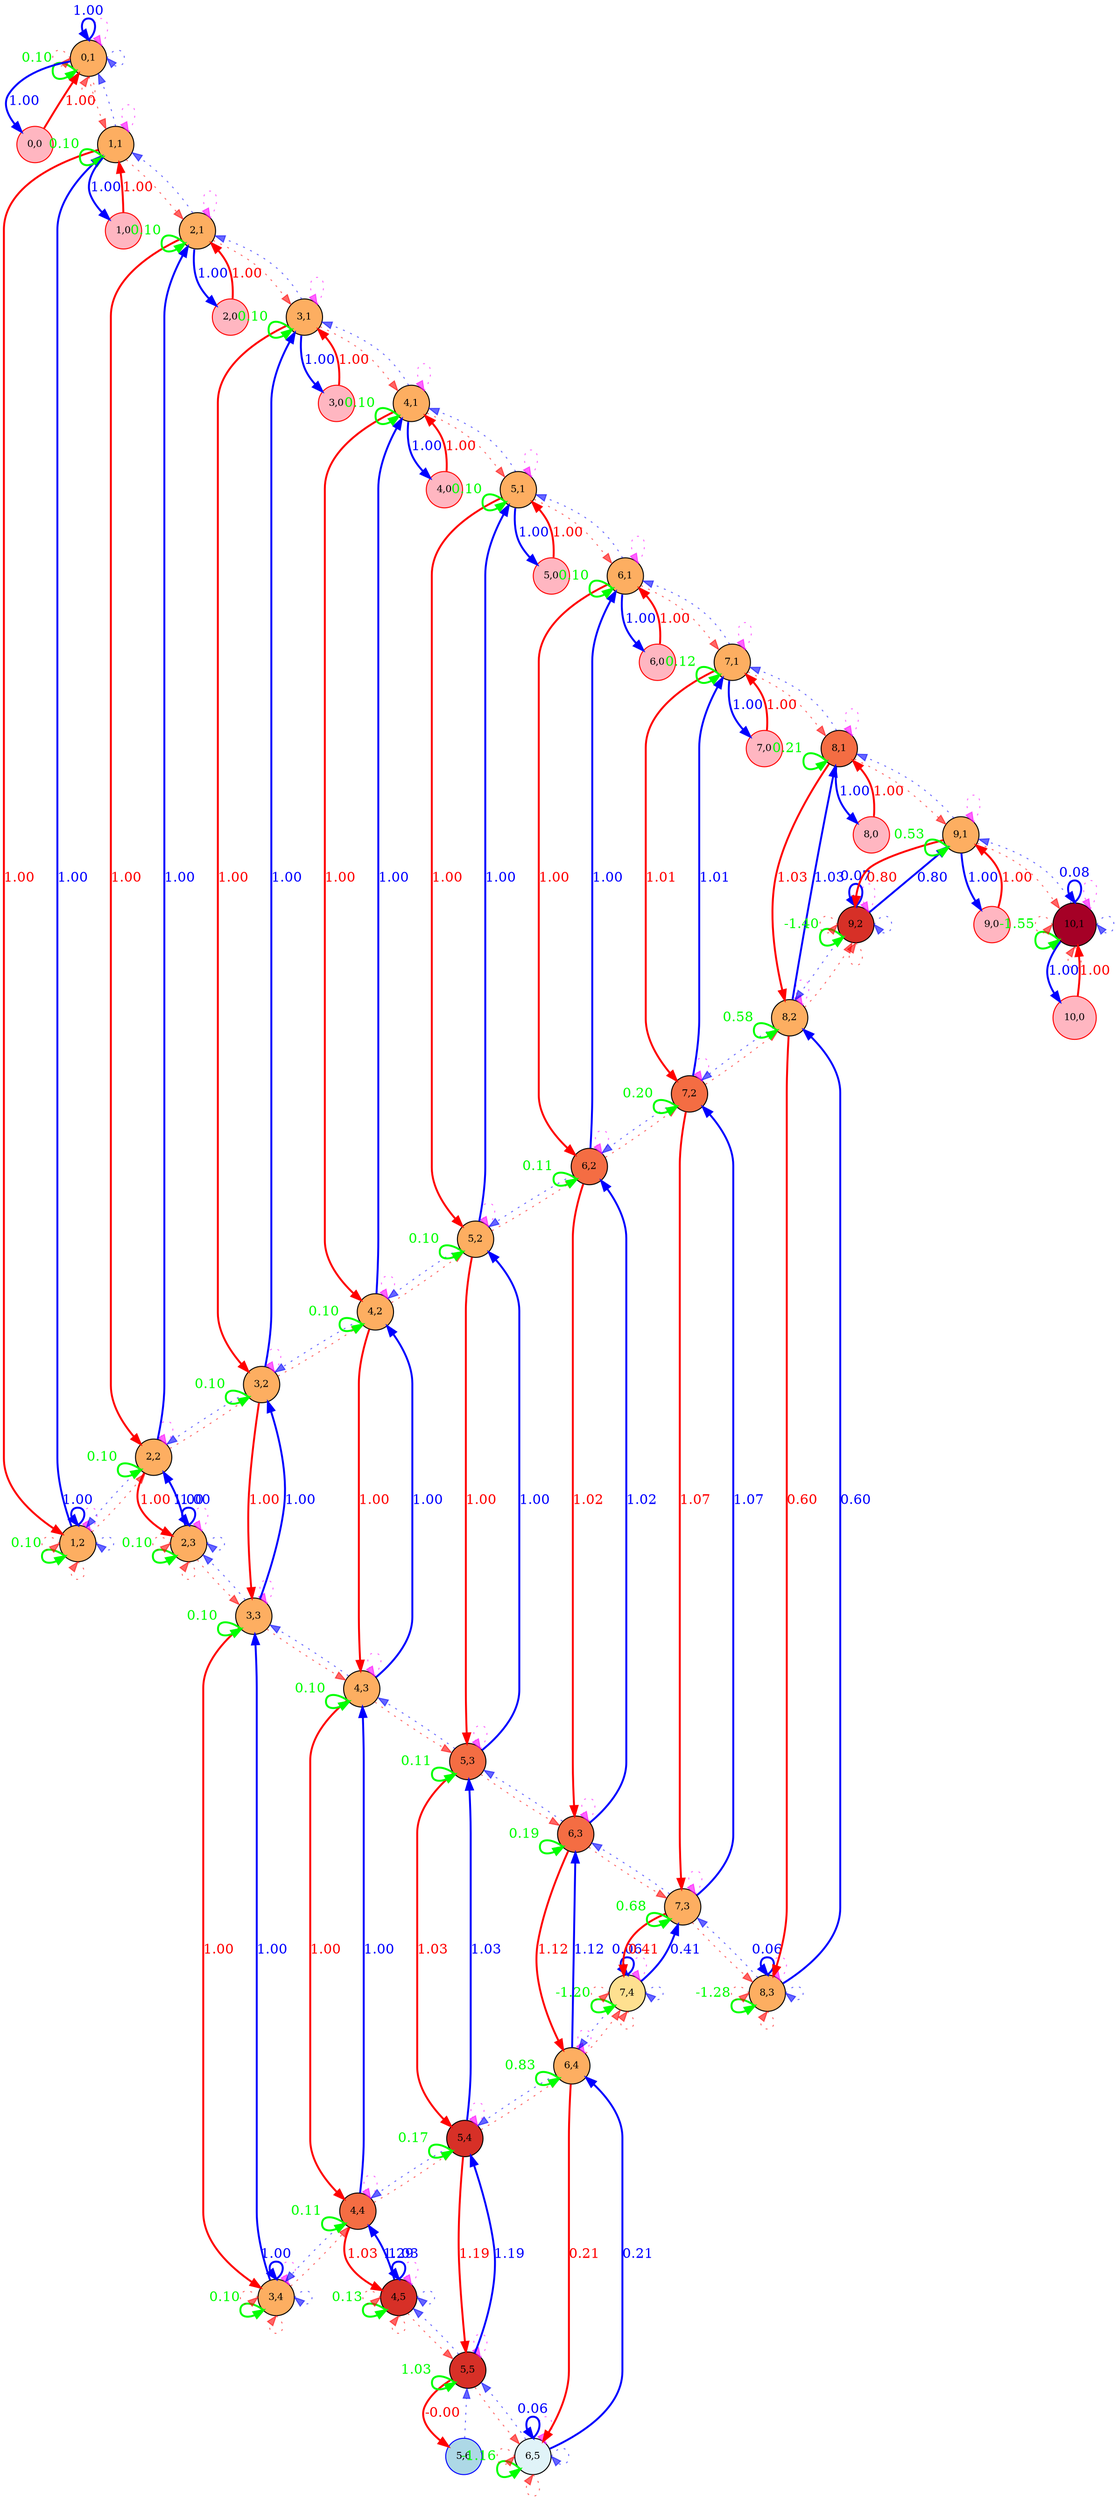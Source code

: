 digraph {
	splines=true
	"0,1" [label="0,1" color=black colorscheme=rdylbu10 fillcolor=4 fontsize=10 pos="0,1!" shape=circle style=filled]
	"0,0" [label="0,0" color=red fillcolor=lightpink fontsize=10 pos="0,0!" shape=circle style=filled]
	"1,2" [label="1,2" color=black colorscheme=rdylbu10 fillcolor=4 fontsize=10 pos="1,2!" shape=circle style=filled]
	"1,1" [label="1,1" color=black colorscheme=rdylbu10 fillcolor=4 fontsize=10 pos="1,1!" shape=circle style=filled]
	"1,0" [label="1,0" color=red fillcolor=lightpink fontsize=10 pos="1,0!" shape=circle style=filled]
	"2,3" [label="2,3" color=black colorscheme=rdylbu10 fillcolor=4 fontsize=10 pos="2,3!" shape=circle style=filled]
	"2,2" [label="2,2" color=black colorscheme=rdylbu10 fillcolor=4 fontsize=10 pos="2,2!" shape=circle style=filled]
	"2,1" [label="2,1" color=black colorscheme=rdylbu10 fillcolor=4 fontsize=10 pos="2,1!" shape=circle style=filled]
	"2,0" [label="2,0" color=red fillcolor=lightpink fontsize=10 pos="2,0!" shape=circle style=filled]
	"3,4" [label="3,4" color=black colorscheme=rdylbu10 fillcolor=4 fontsize=10 pos="3,4!" shape=circle style=filled]
	"3,3" [label="3,3" color=black colorscheme=rdylbu10 fillcolor=4 fontsize=10 pos="3,3!" shape=circle style=filled]
	"3,2" [label="3,2" color=black colorscheme=rdylbu10 fillcolor=4 fontsize=10 pos="3,2!" shape=circle style=filled]
	"3,1" [label="3,1" color=black colorscheme=rdylbu10 fillcolor=4 fontsize=10 pos="3,1!" shape=circle style=filled]
	"3,0" [label="3,0" color=red fillcolor=lightpink fontsize=10 pos="3,0!" shape=circle style=filled]
	"4,5" [label="4,5" color=black colorscheme=rdylbu10 fillcolor=2 fontsize=10 pos="4,5!" shape=circle style=filled]
	"4,4" [label="4,4" color=black colorscheme=rdylbu10 fillcolor=3 fontsize=10 pos="4,4!" shape=circle style=filled]
	"4,3" [label="4,3" color=black colorscheme=rdylbu10 fillcolor=4 fontsize=10 pos="4,3!" shape=circle style=filled]
	"4,2" [label="4,2" color=black colorscheme=rdylbu10 fillcolor=4 fontsize=10 pos="4,2!" shape=circle style=filled]
	"4,1" [label="4,1" color=black colorscheme=rdylbu10 fillcolor=4 fontsize=10 pos="4,1!" shape=circle style=filled]
	"4,0" [label="4,0" color=red fillcolor=lightpink fontsize=10 pos="4,0!" shape=circle style=filled]
	"5,6" [label="5,6" color=blue fillcolor=lightblue fontsize=10 pos="5,6!" shape=circle style=filled]
	"5,5" [label="5,5" color=black colorscheme=rdylbu10 fillcolor=2 fontsize=10 pos="5,5!" shape=circle style=filled]
	"5,4" [label="5,4" color=black colorscheme=rdylbu10 fillcolor=2 fontsize=10 pos="5,4!" shape=circle style=filled]
	"5,3" [label="5,3" color=black colorscheme=rdylbu10 fillcolor=3 fontsize=10 pos="5,3!" shape=circle style=filled]
	"5,2" [label="5,2" color=black colorscheme=rdylbu10 fillcolor=4 fontsize=10 pos="5,2!" shape=circle style=filled]
	"5,1" [label="5,1" color=black colorscheme=rdylbu10 fillcolor=4 fontsize=10 pos="5,1!" shape=circle style=filled]
	"5,0" [label="5,0" color=red fillcolor=lightpink fontsize=10 pos="5,0!" shape=circle style=filled]
	"6,5" [label="6,5" color=black colorscheme=rdylbu10 fillcolor=6 fontsize=10 pos="6,5!" shape=circle style=filled]
	"6,4" [label="6,4" color=black colorscheme=rdylbu10 fillcolor=4 fontsize=10 pos="6,4!" shape=circle style=filled]
	"6,3" [label="6,3" color=black colorscheme=rdylbu10 fillcolor=3 fontsize=10 pos="6,3!" shape=circle style=filled]
	"6,2" [label="6,2" color=black colorscheme=rdylbu10 fillcolor=3 fontsize=10 pos="6,2!" shape=circle style=filled]
	"6,1" [label="6,1" color=black colorscheme=rdylbu10 fillcolor=4 fontsize=10 pos="6,1!" shape=circle style=filled]
	"6,0" [label="6,0" color=red fillcolor=lightpink fontsize=10 pos="6,0!" shape=circle style=filled]
	"7,4" [label="7,4" color=black colorscheme=rdylbu10 fillcolor=5 fontsize=10 pos="7,4!" shape=circle style=filled]
	"7,3" [label="7,3" color=black colorscheme=rdylbu10 fillcolor=4 fontsize=10 pos="7,3!" shape=circle style=filled]
	"7,2" [label="7,2" color=black colorscheme=rdylbu10 fillcolor=3 fontsize=10 pos="7,2!" shape=circle style=filled]
	"7,1" [label="7,1" color=black colorscheme=rdylbu10 fillcolor=4 fontsize=10 pos="7,1!" shape=circle style=filled]
	"7,0" [label="7,0" color=red fillcolor=lightpink fontsize=10 pos="7,0!" shape=circle style=filled]
	"8,3" [label="8,3" color=black colorscheme=rdylbu10 fillcolor=4 fontsize=10 pos="8,3!" shape=circle style=filled]
	"8,2" [label="8,2" color=black colorscheme=rdylbu10 fillcolor=4 fontsize=10 pos="8,2!" shape=circle style=filled]
	"8,1" [label="8,1" color=black colorscheme=rdylbu10 fillcolor=3 fontsize=10 pos="8,1!" shape=circle style=filled]
	"8,0" [label="8,0" color=red fillcolor=lightpink fontsize=10 pos="8,0!" shape=circle style=filled]
	"9,2" [label="9,2" color=black colorscheme=rdylbu10 fillcolor=2 fontsize=10 pos="9,2!" shape=circle style=filled]
	"9,1" [label="9,1" color=black colorscheme=rdylbu10 fillcolor=4 fontsize=10 pos="9,1!" shape=circle style=filled]
	"9,0" [label="9,0" color=red fillcolor=lightpink fontsize=10 pos="9,0!" shape=circle style=filled]
	"10,1" [label="10,1" color=black colorscheme=rdylbu10 fillcolor=1 fontsize=10 pos="10,1!" shape=circle style=filled]
	"10,0" [label="10,0" color=red fillcolor=lightpink fontsize=10 pos="10,0!" shape=circle style=filled]
	"0,1" -> "0,1" [label="" color="#ff00ff99" fontcolor="#ff00ff99" headport=ne style=dotted tailport=ne]
	"0,1" -> "0,1" [label=0.10 color="#00ff00" fontcolor="#00ff00" headport=sw penwidth=2 style=solid tailport=sw]
	"0,1" -> "0,0" [label=1.00 color="#0000ff" fontcolor="#0000ff" penwidth=2 style=solid]
	"0,1" -> "1,1" [label="" color="#ff000099" fontcolor="#ff000099" style=dotted]
	"0,1" -> "0,1" [label="" color="#ff000099" fontcolor="#ff000099" headport=s style=dotted tailport=s]
	"0,1" -> "0,1" [label=1.00 color="#0000ff" fontcolor="#0000ff" headport=n penwidth=2 style=solid tailport=n]
	"0,1" -> "0,1" [label="" color="#0000ff99" fontcolor="#0000ff99" headport=e style=dotted tailport=e]
	"0,1" -> "0,1" [label="" color="#ff000099" fontcolor="#ff000099" headport=w style=dotted tailport=w]
	"0,0" -> "0,1" [label=1.00 color="#ff0000" fontcolor="#ff0000" penwidth=2 style=solid]
	"1,2" -> "1,2" [label="" color="#ff00ff99" fontcolor="#ff00ff99" headport=ne style=dotted tailport=ne]
	"1,2" -> "1,2" [label=0.10 color="#00ff00" fontcolor="#00ff00" headport=sw penwidth=2 style=solid tailport=sw]
	"1,2" -> "1,1" [label=1.00 color="#0000ff" fontcolor="#0000ff" penwidth=2 style=solid]
	"1,2" -> "2,2" [label="" color="#ff000099" fontcolor="#ff000099" style=dotted]
	"1,2" -> "1,2" [label="" color="#ff000099" fontcolor="#ff000099" headport=s style=dotted tailport=s]
	"1,2" -> "1,2" [label=1.00 color="#0000ff" fontcolor="#0000ff" headport=n penwidth=2 style=solid tailport=n]
	"1,2" -> "1,2" [label="" color="#0000ff99" fontcolor="#0000ff99" headport=e style=dotted tailport=e]
	"1,2" -> "1,2" [label="" color="#ff000099" fontcolor="#ff000099" headport=w style=dotted tailport=w]
	"1,1" -> "0,1" [label="" color="#0000ff99" fontcolor="#0000ff99" style=dotted]
	"1,1" -> "1,2" [label=1.00 color="#ff0000" fontcolor="#ff0000" penwidth=2 style=solid]
	"1,1" -> "1,1" [label="" color="#ff00ff99" fontcolor="#ff00ff99" headport=ne style=dotted tailport=ne]
	"1,1" -> "1,1" [label=0.10 color="#00ff00" fontcolor="#00ff00" headport=sw penwidth=2 style=solid tailport=sw]
	"1,1" -> "1,0" [label=1.00 color="#0000ff" fontcolor="#0000ff" penwidth=2 style=solid]
	"1,1" -> "2,1" [label="" color="#ff000099" fontcolor="#ff000099" style=dotted]
	"1,0" -> "1,1" [label=1.00 color="#ff0000" fontcolor="#ff0000" penwidth=2 style=solid]
	"2,3" -> "2,3" [label="" color="#ff00ff99" fontcolor="#ff00ff99" headport=ne style=dotted tailport=ne]
	"2,3" -> "2,3" [label=0.10 color="#00ff00" fontcolor="#00ff00" headport=sw penwidth=2 style=solid tailport=sw]
	"2,3" -> "2,2" [label=1.00 color="#0000ff" fontcolor="#0000ff" penwidth=2 style=solid]
	"2,3" -> "3,3" [label="" color="#ff000099" fontcolor="#ff000099" style=dotted]
	"2,3" -> "2,3" [label="" color="#ff000099" fontcolor="#ff000099" headport=s style=dotted tailport=s]
	"2,3" -> "2,3" [label=1.00 color="#0000ff" fontcolor="#0000ff" headport=n penwidth=2 style=solid tailport=n]
	"2,3" -> "2,3" [label="" color="#0000ff99" fontcolor="#0000ff99" headport=e style=dotted tailport=e]
	"2,3" -> "2,3" [label="" color="#ff000099" fontcolor="#ff000099" headport=w style=dotted tailport=w]
	"2,2" -> "1,2" [label="" color="#0000ff99" fontcolor="#0000ff99" style=dotted]
	"2,2" -> "2,3" [label=1.00 color="#ff0000" fontcolor="#ff0000" penwidth=2 style=solid]
	"2,2" -> "2,2" [label="" color="#ff00ff99" fontcolor="#ff00ff99" headport=ne style=dotted tailport=ne]
	"2,2" -> "2,2" [label=0.10 color="#00ff00" fontcolor="#00ff00" headport=sw penwidth=2 style=solid tailport=sw]
	"2,2" -> "2,1" [label=1.00 color="#0000ff" fontcolor="#0000ff" penwidth=2 style=solid]
	"2,2" -> "3,2" [label="" color="#ff000099" fontcolor="#ff000099" style=dotted]
	"2,1" -> "1,1" [label="" color="#0000ff99" fontcolor="#0000ff99" style=dotted]
	"2,1" -> "2,2" [label=1.00 color="#ff0000" fontcolor="#ff0000" penwidth=2 style=solid]
	"2,1" -> "2,1" [label="" color="#ff00ff99" fontcolor="#ff00ff99" headport=ne style=dotted tailport=ne]
	"2,1" -> "2,1" [label=0.10 color="#00ff00" fontcolor="#00ff00" headport=sw penwidth=2 style=solid tailport=sw]
	"2,1" -> "2,0" [label=1.00 color="#0000ff" fontcolor="#0000ff" penwidth=2 style=solid]
	"2,1" -> "3,1" [label="" color="#ff000099" fontcolor="#ff000099" style=dotted]
	"2,0" -> "2,1" [label=1.00 color="#ff0000" fontcolor="#ff0000" penwidth=2 style=solid]
	"3,4" -> "3,4" [label="" color="#ff00ff99" fontcolor="#ff00ff99" headport=ne style=dotted tailport=ne]
	"3,4" -> "3,4" [label=0.10 color="#00ff00" fontcolor="#00ff00" headport=sw penwidth=2 style=solid tailport=sw]
	"3,4" -> "3,3" [label=1.00 color="#0000ff" fontcolor="#0000ff" penwidth=2 style=solid]
	"3,4" -> "4,4" [label="" color="#ff000099" fontcolor="#ff000099" style=dotted]
	"3,4" -> "3,4" [label="" color="#ff000099" fontcolor="#ff000099" headport=s style=dotted tailport=s]
	"3,4" -> "3,4" [label=1.00 color="#0000ff" fontcolor="#0000ff" headport=n penwidth=2 style=solid tailport=n]
	"3,4" -> "3,4" [label="" color="#0000ff99" fontcolor="#0000ff99" headport=e style=dotted tailport=e]
	"3,4" -> "3,4" [label="" color="#ff000099" fontcolor="#ff000099" headport=w style=dotted tailport=w]
	"3,3" -> "2,3" [label="" color="#0000ff99" fontcolor="#0000ff99" style=dotted]
	"3,3" -> "3,4" [label=1.00 color="#ff0000" fontcolor="#ff0000" penwidth=2 style=solid]
	"3,3" -> "3,3" [label="" color="#ff00ff99" fontcolor="#ff00ff99" headport=ne style=dotted tailport=ne]
	"3,3" -> "3,3" [label=0.10 color="#00ff00" fontcolor="#00ff00" headport=sw penwidth=2 style=solid tailport=sw]
	"3,3" -> "3,2" [label=1.00 color="#0000ff" fontcolor="#0000ff" penwidth=2 style=solid]
	"3,3" -> "4,3" [label="" color="#ff000099" fontcolor="#ff000099" style=dotted]
	"3,2" -> "2,2" [label="" color="#0000ff99" fontcolor="#0000ff99" style=dotted]
	"3,2" -> "3,3" [label=1.00 color="#ff0000" fontcolor="#ff0000" penwidth=2 style=solid]
	"3,2" -> "3,2" [label="" color="#ff00ff99" fontcolor="#ff00ff99" headport=ne style=dotted tailport=ne]
	"3,2" -> "3,2" [label=0.10 color="#00ff00" fontcolor="#00ff00" headport=sw penwidth=2 style=solid tailport=sw]
	"3,2" -> "3,1" [label=1.00 color="#0000ff" fontcolor="#0000ff" penwidth=2 style=solid]
	"3,2" -> "4,2" [label="" color="#ff000099" fontcolor="#ff000099" style=dotted]
	"3,1" -> "2,1" [label="" color="#0000ff99" fontcolor="#0000ff99" style=dotted]
	"3,1" -> "3,2" [label=1.00 color="#ff0000" fontcolor="#ff0000" penwidth=2 style=solid]
	"3,1" -> "3,1" [label="" color="#ff00ff99" fontcolor="#ff00ff99" headport=ne style=dotted tailport=ne]
	"3,1" -> "3,1" [label=0.10 color="#00ff00" fontcolor="#00ff00" headport=sw penwidth=2 style=solid tailport=sw]
	"3,1" -> "3,0" [label=1.00 color="#0000ff" fontcolor="#0000ff" penwidth=2 style=solid]
	"3,1" -> "4,1" [label="" color="#ff000099" fontcolor="#ff000099" style=dotted]
	"3,0" -> "3,1" [label=1.00 color="#ff0000" fontcolor="#ff0000" penwidth=2 style=solid]
	"4,5" -> "4,5" [label="" color="#ff00ff99" fontcolor="#ff00ff99" headport=ne style=dotted tailport=ne]
	"4,5" -> "4,5" [label=0.13 color="#00ff00" fontcolor="#00ff00" headport=sw penwidth=2 style=solid tailport=sw]
	"4,5" -> "4,4" [label=1.03 color="#0000ff" fontcolor="#0000ff" penwidth=2 style=solid]
	"4,5" -> "5,5" [label="" color="#ff000099" fontcolor="#ff000099" style=dotted]
	"4,5" -> "4,5" [label="" color="#ff000099" fontcolor="#ff000099" headport=s style=dotted tailport=s]
	"4,5" -> "4,5" [label=1.29 color="#0000ff" fontcolor="#0000ff" headport=n penwidth=2 style=solid tailport=n]
	"4,5" -> "4,5" [label="" color="#0000ff99" fontcolor="#0000ff99" headport=e style=dotted tailport=e]
	"4,5" -> "4,5" [label="" color="#ff000099" fontcolor="#ff000099" headport=w style=dotted tailport=w]
	"4,4" -> "3,4" [label="" color="#0000ff99" fontcolor="#0000ff99" style=dotted]
	"4,4" -> "4,5" [label=1.03 color="#ff0000" fontcolor="#ff0000" penwidth=2 style=solid]
	"4,4" -> "4,4" [label="" color="#ff00ff99" fontcolor="#ff00ff99" headport=ne style=dotted tailport=ne]
	"4,4" -> "4,4" [label=0.11 color="#00ff00" fontcolor="#00ff00" headport=sw penwidth=2 style=solid tailport=sw]
	"4,4" -> "4,3" [label=1.00 color="#0000ff" fontcolor="#0000ff" penwidth=2 style=solid]
	"4,4" -> "5,4" [label="" color="#ff000099" fontcolor="#ff000099" style=dotted]
	"4,3" -> "3,3" [label="" color="#0000ff99" fontcolor="#0000ff99" style=dotted]
	"4,3" -> "4,4" [label=1.00 color="#ff0000" fontcolor="#ff0000" penwidth=2 style=solid]
	"4,3" -> "4,3" [label="" color="#ff00ff99" fontcolor="#ff00ff99" headport=ne style=dotted tailport=ne]
	"4,3" -> "4,3" [label=0.10 color="#00ff00" fontcolor="#00ff00" headport=sw penwidth=2 style=solid tailport=sw]
	"4,3" -> "4,2" [label=1.00 color="#0000ff" fontcolor="#0000ff" penwidth=2 style=solid]
	"4,3" -> "5,3" [label="" color="#ff000099" fontcolor="#ff000099" style=dotted]
	"4,2" -> "3,2" [label="" color="#0000ff99" fontcolor="#0000ff99" style=dotted]
	"4,2" -> "4,3" [label=1.00 color="#ff0000" fontcolor="#ff0000" penwidth=2 style=solid]
	"4,2" -> "4,2" [label="" color="#ff00ff99" fontcolor="#ff00ff99" headport=ne style=dotted tailport=ne]
	"4,2" -> "4,2" [label=0.10 color="#00ff00" fontcolor="#00ff00" headport=sw penwidth=2 style=solid tailport=sw]
	"4,2" -> "4,1" [label=1.00 color="#0000ff" fontcolor="#0000ff" penwidth=2 style=solid]
	"4,2" -> "5,2" [label="" color="#ff000099" fontcolor="#ff000099" style=dotted]
	"4,1" -> "3,1" [label="" color="#0000ff99" fontcolor="#0000ff99" style=dotted]
	"4,1" -> "4,2" [label=1.00 color="#ff0000" fontcolor="#ff0000" penwidth=2 style=solid]
	"4,1" -> "4,1" [label="" color="#ff00ff99" fontcolor="#ff00ff99" headport=ne style=dotted tailport=ne]
	"4,1" -> "4,1" [label=0.10 color="#00ff00" fontcolor="#00ff00" headport=sw penwidth=2 style=solid tailport=sw]
	"4,1" -> "4,0" [label=1.00 color="#0000ff" fontcolor="#0000ff" penwidth=2 style=solid]
	"4,1" -> "5,1" [label="" color="#ff000099" fontcolor="#ff000099" style=dotted]
	"4,0" -> "4,1" [label=1.00 color="#ff0000" fontcolor="#ff0000" penwidth=2 style=solid]
	"5,6" -> "5,5" [label="" color="#0000ff99" fontcolor="#0000ff99" style=dotted]
	"5,5" -> "4,5" [label="" color="#0000ff99" fontcolor="#0000ff99" style=dotted]
	"5,5" -> "5,6" [label=-0.00 color="#ff0000" fontcolor="#ff0000" penwidth=2 style=solid]
	"5,5" -> "5,5" [label="" color="#ff00ff99" fontcolor="#ff00ff99" headport=ne style=dotted tailport=ne]
	"5,5" -> "5,5" [label=1.03 color="#00ff00" fontcolor="#00ff00" headport=sw penwidth=2 style=solid tailport=sw]
	"5,5" -> "5,4" [label=1.19 color="#0000ff" fontcolor="#0000ff" penwidth=2 style=solid]
	"5,5" -> "6,5" [label="" color="#ff000099" fontcolor="#ff000099" style=dotted]
	"5,4" -> "4,4" [label="" color="#0000ff99" fontcolor="#0000ff99" style=dotted]
	"5,4" -> "5,5" [label=1.19 color="#ff0000" fontcolor="#ff0000" penwidth=2 style=solid]
	"5,4" -> "5,4" [label="" color="#ff00ff99" fontcolor="#ff00ff99" headport=ne style=dotted tailport=ne]
	"5,4" -> "5,4" [label=0.17 color="#00ff00" fontcolor="#00ff00" headport=sw penwidth=2 style=solid tailport=sw]
	"5,4" -> "5,3" [label=1.03 color="#0000ff" fontcolor="#0000ff" penwidth=2 style=solid]
	"5,4" -> "6,4" [label="" color="#ff000099" fontcolor="#ff000099" style=dotted]
	"5,3" -> "4,3" [label="" color="#0000ff99" fontcolor="#0000ff99" style=dotted]
	"5,3" -> "5,4" [label=1.03 color="#ff0000" fontcolor="#ff0000" penwidth=2 style=solid]
	"5,3" -> "5,3" [label="" color="#ff00ff99" fontcolor="#ff00ff99" headport=ne style=dotted tailport=ne]
	"5,3" -> "5,3" [label=0.11 color="#00ff00" fontcolor="#00ff00" headport=sw penwidth=2 style=solid tailport=sw]
	"5,3" -> "5,2" [label=1.00 color="#0000ff" fontcolor="#0000ff" penwidth=2 style=solid]
	"5,3" -> "6,3" [label="" color="#ff000099" fontcolor="#ff000099" style=dotted]
	"5,2" -> "4,2" [label="" color="#0000ff99" fontcolor="#0000ff99" style=dotted]
	"5,2" -> "5,3" [label=1.00 color="#ff0000" fontcolor="#ff0000" penwidth=2 style=solid]
	"5,2" -> "5,2" [label="" color="#ff00ff99" fontcolor="#ff00ff99" headport=ne style=dotted tailport=ne]
	"5,2" -> "5,2" [label=0.10 color="#00ff00" fontcolor="#00ff00" headport=sw penwidth=2 style=solid tailport=sw]
	"5,2" -> "5,1" [label=1.00 color="#0000ff" fontcolor="#0000ff" penwidth=2 style=solid]
	"5,2" -> "6,2" [label="" color="#ff000099" fontcolor="#ff000099" style=dotted]
	"5,1" -> "4,1" [label="" color="#0000ff99" fontcolor="#0000ff99" style=dotted]
	"5,1" -> "5,2" [label=1.00 color="#ff0000" fontcolor="#ff0000" penwidth=2 style=solid]
	"5,1" -> "5,1" [label="" color="#ff00ff99" fontcolor="#ff00ff99" headport=ne style=dotted tailport=ne]
	"5,1" -> "5,1" [label=0.10 color="#00ff00" fontcolor="#00ff00" headport=sw penwidth=2 style=solid tailport=sw]
	"5,1" -> "5,0" [label=1.00 color="#0000ff" fontcolor="#0000ff" penwidth=2 style=solid]
	"5,1" -> "6,1" [label="" color="#ff000099" fontcolor="#ff000099" style=dotted]
	"5,0" -> "5,1" [label=1.00 color="#ff0000" fontcolor="#ff0000" penwidth=2 style=solid]
	"6,5" -> "5,5" [label="" color="#0000ff99" fontcolor="#0000ff99" style=dotted]
	"6,5" -> "6,5" [label="" color="#ff00ff99" fontcolor="#ff00ff99" headport=ne style=dotted tailport=ne]
	"6,5" -> "6,5" [label=-1.16 color="#00ff00" fontcolor="#00ff00" headport=sw penwidth=2 style=solid tailport=sw]
	"6,5" -> "6,4" [label=0.21 color="#0000ff" fontcolor="#0000ff" penwidth=2 style=solid]
	"6,5" -> "6,5" [label="" color="#ff000099" fontcolor="#ff000099" headport=s style=dotted tailport=s]
	"6,5" -> "6,5" [label=0.06 color="#0000ff" fontcolor="#0000ff" headport=n penwidth=2 style=solid tailport=n]
	"6,5" -> "6,5" [label="" color="#ff000099" fontcolor="#ff000099" headport=w style=dotted tailport=w]
	"6,5" -> "6,5" [label="" color="#0000ff99" fontcolor="#0000ff99" headport=e style=dotted tailport=e]
	"6,4" -> "5,4" [label="" color="#0000ff99" fontcolor="#0000ff99" style=dotted]
	"6,4" -> "6,5" [label=0.21 color="#ff0000" fontcolor="#ff0000" penwidth=2 style=solid]
	"6,4" -> "6,4" [label="" color="#ff00ff99" fontcolor="#ff00ff99" headport=ne style=dotted tailport=ne]
	"6,4" -> "6,4" [label=0.83 color="#00ff00" fontcolor="#00ff00" headport=sw penwidth=2 style=solid tailport=sw]
	"6,4" -> "6,3" [label=1.12 color="#0000ff" fontcolor="#0000ff" penwidth=2 style=solid]
	"6,4" -> "7,4" [label="" color="#ff000099" fontcolor="#ff000099" style=dotted]
	"6,3" -> "5,3" [label="" color="#0000ff99" fontcolor="#0000ff99" style=dotted]
	"6,3" -> "6,4" [label=1.12 color="#ff0000" fontcolor="#ff0000" penwidth=2 style=solid]
	"6,3" -> "6,3" [label="" color="#ff00ff99" fontcolor="#ff00ff99" headport=ne style=dotted tailport=ne]
	"6,3" -> "6,3" [label=0.19 color="#00ff00" fontcolor="#00ff00" headport=sw penwidth=2 style=solid tailport=sw]
	"6,3" -> "6,2" [label=1.02 color="#0000ff" fontcolor="#0000ff" penwidth=2 style=solid]
	"6,3" -> "7,3" [label="" color="#ff000099" fontcolor="#ff000099" style=dotted]
	"6,2" -> "5,2" [label="" color="#0000ff99" fontcolor="#0000ff99" style=dotted]
	"6,2" -> "6,3" [label=1.02 color="#ff0000" fontcolor="#ff0000" penwidth=2 style=solid]
	"6,2" -> "6,2" [label="" color="#ff00ff99" fontcolor="#ff00ff99" headport=ne style=dotted tailport=ne]
	"6,2" -> "6,2" [label=0.11 color="#00ff00" fontcolor="#00ff00" headport=sw penwidth=2 style=solid tailport=sw]
	"6,2" -> "6,1" [label=1.00 color="#0000ff" fontcolor="#0000ff" penwidth=2 style=solid]
	"6,2" -> "7,2" [label="" color="#ff000099" fontcolor="#ff000099" style=dotted]
	"6,1" -> "5,1" [label="" color="#0000ff99" fontcolor="#0000ff99" style=dotted]
	"6,1" -> "6,2" [label=1.00 color="#ff0000" fontcolor="#ff0000" penwidth=2 style=solid]
	"6,1" -> "6,1" [label="" color="#ff00ff99" fontcolor="#ff00ff99" headport=ne style=dotted tailport=ne]
	"6,1" -> "6,1" [label=0.10 color="#00ff00" fontcolor="#00ff00" headport=sw penwidth=2 style=solid tailport=sw]
	"6,1" -> "6,0" [label=1.00 color="#0000ff" fontcolor="#0000ff" penwidth=2 style=solid]
	"6,1" -> "7,1" [label="" color="#ff000099" fontcolor="#ff000099" style=dotted]
	"6,0" -> "6,1" [label=1.00 color="#ff0000" fontcolor="#ff0000" penwidth=2 style=solid]
	"7,4" -> "6,4" [label="" color="#0000ff99" fontcolor="#0000ff99" style=dotted]
	"7,4" -> "7,4" [label="" color="#ff00ff99" fontcolor="#ff00ff99" headport=ne style=dotted tailport=ne]
	"7,4" -> "7,4" [label=-1.20 color="#00ff00" fontcolor="#00ff00" headport=sw penwidth=2 style=solid tailport=sw]
	"7,4" -> "7,3" [label=0.41 color="#0000ff" fontcolor="#0000ff" penwidth=2 style=solid]
	"7,4" -> "7,4" [label="" color="#ff000099" fontcolor="#ff000099" headport=s style=dotted tailport=s]
	"7,4" -> "7,4" [label=0.06 color="#0000ff" fontcolor="#0000ff" headport=n penwidth=2 style=solid tailport=n]
	"7,4" -> "7,4" [label="" color="#ff000099" fontcolor="#ff000099" headport=w style=dotted tailport=w]
	"7,4" -> "7,4" [label="" color="#0000ff99" fontcolor="#0000ff99" headport=e style=dotted tailport=e]
	"7,3" -> "6,3" [label="" color="#0000ff99" fontcolor="#0000ff99" style=dotted]
	"7,3" -> "7,4" [label=0.41 color="#ff0000" fontcolor="#ff0000" penwidth=2 style=solid]
	"7,3" -> "7,3" [label="" color="#ff00ff99" fontcolor="#ff00ff99" headport=ne style=dotted tailport=ne]
	"7,3" -> "7,3" [label=0.68 color="#00ff00" fontcolor="#00ff00" headport=sw penwidth=2 style=solid tailport=sw]
	"7,3" -> "7,2" [label=1.07 color="#0000ff" fontcolor="#0000ff" penwidth=2 style=solid]
	"7,3" -> "8,3" [label="" color="#ff000099" fontcolor="#ff000099" style=dotted]
	"7,2" -> "6,2" [label="" color="#0000ff99" fontcolor="#0000ff99" style=dotted]
	"7,2" -> "7,3" [label=1.07 color="#ff0000" fontcolor="#ff0000" penwidth=2 style=solid]
	"7,2" -> "7,2" [label="" color="#ff00ff99" fontcolor="#ff00ff99" headport=ne style=dotted tailport=ne]
	"7,2" -> "7,2" [label=0.20 color="#00ff00" fontcolor="#00ff00" headport=sw penwidth=2 style=solid tailport=sw]
	"7,2" -> "7,1" [label=1.01 color="#0000ff" fontcolor="#0000ff" penwidth=2 style=solid]
	"7,2" -> "8,2" [label="" color="#ff000099" fontcolor="#ff000099" style=dotted]
	"7,1" -> "6,1" [label="" color="#0000ff99" fontcolor="#0000ff99" style=dotted]
	"7,1" -> "7,2" [label=1.01 color="#ff0000" fontcolor="#ff0000" penwidth=2 style=solid]
	"7,1" -> "7,1" [label="" color="#ff00ff99" fontcolor="#ff00ff99" headport=ne style=dotted tailport=ne]
	"7,1" -> "7,1" [label=0.12 color="#00ff00" fontcolor="#00ff00" headport=sw penwidth=2 style=solid tailport=sw]
	"7,1" -> "7,0" [label=1.00 color="#0000ff" fontcolor="#0000ff" penwidth=2 style=solid]
	"7,1" -> "8,1" [label="" color="#ff000099" fontcolor="#ff000099" style=dotted]
	"7,0" -> "7,1" [label=1.00 color="#ff0000" fontcolor="#ff0000" penwidth=2 style=solid]
	"8,3" -> "7,3" [label="" color="#0000ff99" fontcolor="#0000ff99" style=dotted]
	"8,3" -> "8,3" [label="" color="#ff00ff99" fontcolor="#ff00ff99" headport=ne style=dotted tailport=ne]
	"8,3" -> "8,3" [label=-1.28 color="#00ff00" fontcolor="#00ff00" headport=sw penwidth=2 style=solid tailport=sw]
	"8,3" -> "8,2" [label=0.60 color="#0000ff" fontcolor="#0000ff" penwidth=2 style=solid]
	"8,3" -> "8,3" [label="" color="#ff000099" fontcolor="#ff000099" headport=s style=dotted tailport=s]
	"8,3" -> "8,3" [label=0.06 color="#0000ff" fontcolor="#0000ff" headport=n penwidth=2 style=solid tailport=n]
	"8,3" -> "8,3" [label="" color="#ff000099" fontcolor="#ff000099" headport=w style=dotted tailport=w]
	"8,3" -> "8,3" [label="" color="#0000ff99" fontcolor="#0000ff99" headport=e style=dotted tailport=e]
	"8,2" -> "7,2" [label="" color="#0000ff99" fontcolor="#0000ff99" style=dotted]
	"8,2" -> "8,3" [label=0.60 color="#ff0000" fontcolor="#ff0000" penwidth=2 style=solid]
	"8,2" -> "8,2" [label="" color="#ff00ff99" fontcolor="#ff00ff99" headport=ne style=dotted tailport=ne]
	"8,2" -> "8,2" [label=0.58 color="#00ff00" fontcolor="#00ff00" headport=sw penwidth=2 style=solid tailport=sw]
	"8,2" -> "8,1" [label=1.03 color="#0000ff" fontcolor="#0000ff" penwidth=2 style=solid]
	"8,2" -> "9,2" [label="" color="#ff000099" fontcolor="#ff000099" style=dotted]
	"8,1" -> "7,1" [label="" color="#0000ff99" fontcolor="#0000ff99" style=dotted]
	"8,1" -> "8,2" [label=1.03 color="#ff0000" fontcolor="#ff0000" penwidth=2 style=solid]
	"8,1" -> "8,1" [label="" color="#ff00ff99" fontcolor="#ff00ff99" headport=ne style=dotted tailport=ne]
	"8,1" -> "8,1" [label=0.21 color="#00ff00" fontcolor="#00ff00" headport=sw penwidth=2 style=solid tailport=sw]
	"8,1" -> "8,0" [label=1.00 color="#0000ff" fontcolor="#0000ff" penwidth=2 style=solid]
	"8,1" -> "9,1" [label="" color="#ff000099" fontcolor="#ff000099" style=dotted]
	"8,0" -> "8,1" [label=1.00 color="#ff0000" fontcolor="#ff0000" penwidth=2 style=solid]
	"9,2" -> "8,2" [label="" color="#0000ff99" fontcolor="#0000ff99" style=dotted]
	"9,2" -> "9,2" [label="" color="#ff00ff99" fontcolor="#ff00ff99" headport=ne style=dotted tailport=ne]
	"9,2" -> "9,2" [label=-1.40 color="#00ff00" fontcolor="#00ff00" headport=sw penwidth=2 style=solid tailport=sw]
	"9,2" -> "9,1" [label=0.80 color="#0000ff" fontcolor="#0000ff" penwidth=2 style=solid]
	"9,2" -> "9,2" [label="" color="#ff000099" fontcolor="#ff000099" headport=s style=dotted tailport=s]
	"9,2" -> "9,2" [label=0.07 color="#0000ff" fontcolor="#0000ff" headport=n penwidth=2 style=solid tailport=n]
	"9,2" -> "9,2" [label="" color="#ff000099" fontcolor="#ff000099" headport=w style=dotted tailport=w]
	"9,2" -> "9,2" [label="" color="#0000ff99" fontcolor="#0000ff99" headport=e style=dotted tailport=e]
	"9,1" -> "8,1" [label="" color="#0000ff99" fontcolor="#0000ff99" style=dotted]
	"9,1" -> "9,2" [label=0.80 color="#ff0000" fontcolor="#ff0000" penwidth=2 style=solid]
	"9,1" -> "9,1" [label="" color="#ff00ff99" fontcolor="#ff00ff99" headport=ne style=dotted tailport=ne]
	"9,1" -> "9,1" [label=0.53 color="#00ff00" fontcolor="#00ff00" headport=sw penwidth=2 style=solid tailport=sw]
	"9,1" -> "9,0" [label=1.00 color="#0000ff" fontcolor="#0000ff" penwidth=2 style=solid]
	"9,1" -> "10,1" [label="" color="#ff000099" fontcolor="#ff000099" style=dotted]
	"9,0" -> "9,1" [label=1.00 color="#ff0000" fontcolor="#ff0000" penwidth=2 style=solid]
	"10,1" -> "9,1" [label="" color="#0000ff99" fontcolor="#0000ff99" style=dotted]
	"10,1" -> "10,1" [label="" color="#ff00ff99" fontcolor="#ff00ff99" headport=ne style=dotted tailport=ne]
	"10,1" -> "10,1" [label=-1.55 color="#00ff00" fontcolor="#00ff00" headport=sw penwidth=2 style=solid tailport=sw]
	"10,1" -> "10,0" [label=1.00 color="#0000ff" fontcolor="#0000ff" penwidth=2 style=solid]
	"10,1" -> "10,1" [label="" color="#ff000099" fontcolor="#ff000099" headport=s style=dotted tailport=s]
	"10,1" -> "10,1" [label=0.08 color="#0000ff" fontcolor="#0000ff" headport=n penwidth=2 style=solid tailport=n]
	"10,1" -> "10,1" [label="" color="#ff000099" fontcolor="#ff000099" headport=w style=dotted tailport=w]
	"10,1" -> "10,1" [label="" color="#0000ff99" fontcolor="#0000ff99" headport=e style=dotted tailport=e]
	"10,0" -> "10,1" [label=1.00 color="#ff0000" fontcolor="#ff0000" penwidth=2 style=solid]
}
